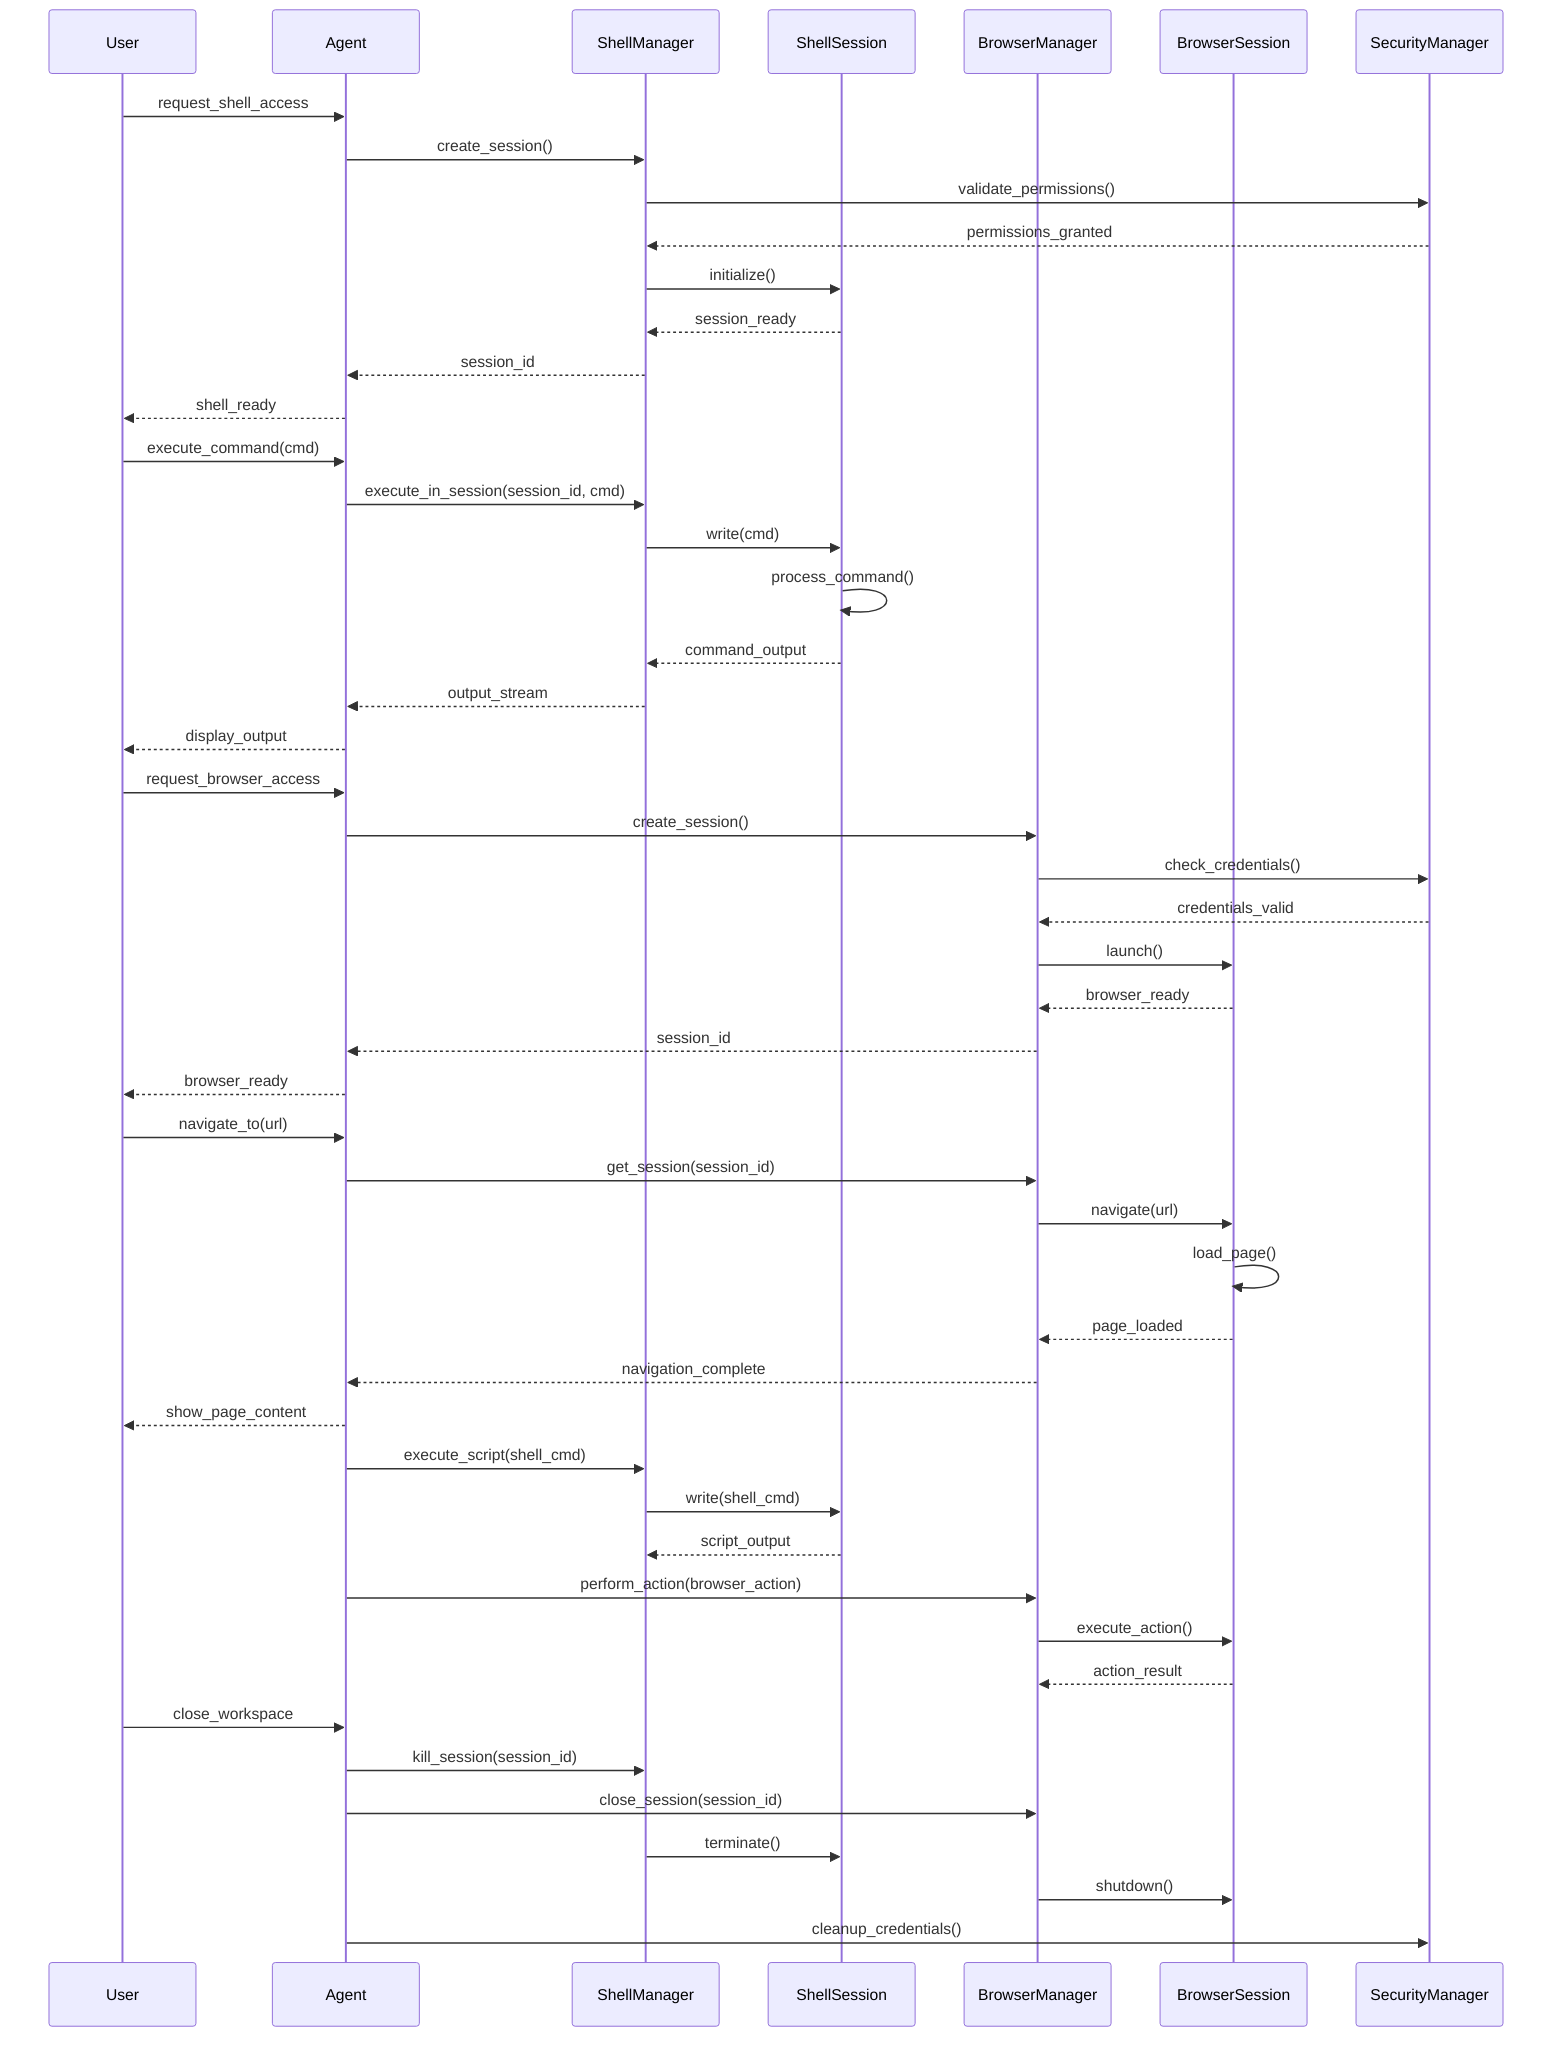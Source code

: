 sequenceDiagram
    participant U as User
    participant AG as Agent
    participant SM as ShellManager
    participant SS as ShellSession
    participant BM as BrowserManager
    participant BS as BrowserSession
    participant SEC as SecurityManager

    %% Shell Session Initialization
    U->>AG: request_shell_access
    AG->>SM: create_session()
    SM->>SEC: validate_permissions()
    SEC-->>SM: permissions_granted
    SM->>SS: initialize()
    SS-->>SM: session_ready
    SM-->>AG: session_id
    AG-->>U: shell_ready

    %% Shell Command Execution
    U->>AG: execute_command(cmd)
    AG->>SM: execute_in_session(session_id, cmd)
    SM->>SS: write(cmd)
    SS->>SS: process_command()
    SS-->>SM: command_output
    SM-->>AG: output_stream
    AG-->>U: display_output

    %% Browser Session Creation
    U->>AG: request_browser_access
    AG->>BM: create_session()
    BM->>SEC: check_credentials()
    SEC-->>BM: credentials_valid
    BM->>BS: launch()
    BS-->>BM: browser_ready
    BM-->>AG: session_id
    AG-->>U: browser_ready

    %% Browser Navigation
    U->>AG: navigate_to(url)
    AG->>BM: get_session(session_id)
    BM->>BS: navigate(url)
    BS->>BS: load_page()
    BS-->>BM: page_loaded
    BM-->>AG: navigation_complete
    AG-->>U: show_page_content

    %% Automated Task Execution
    AG->>SM: execute_script(shell_cmd)
    SM->>SS: write(shell_cmd)
    SS-->>SM: script_output
    AG->>BM: perform_action(browser_action)
    BM->>BS: execute_action()
    BS-->>BM: action_result

    %% Session Cleanup
    U->>AG: close_workspace
    AG->>SM: kill_session(session_id)
    AG->>BM: close_session(session_id)
    SM->>SS: terminate()
    BM->>BS: shutdown()
    AG->>SEC: cleanup_credentials()